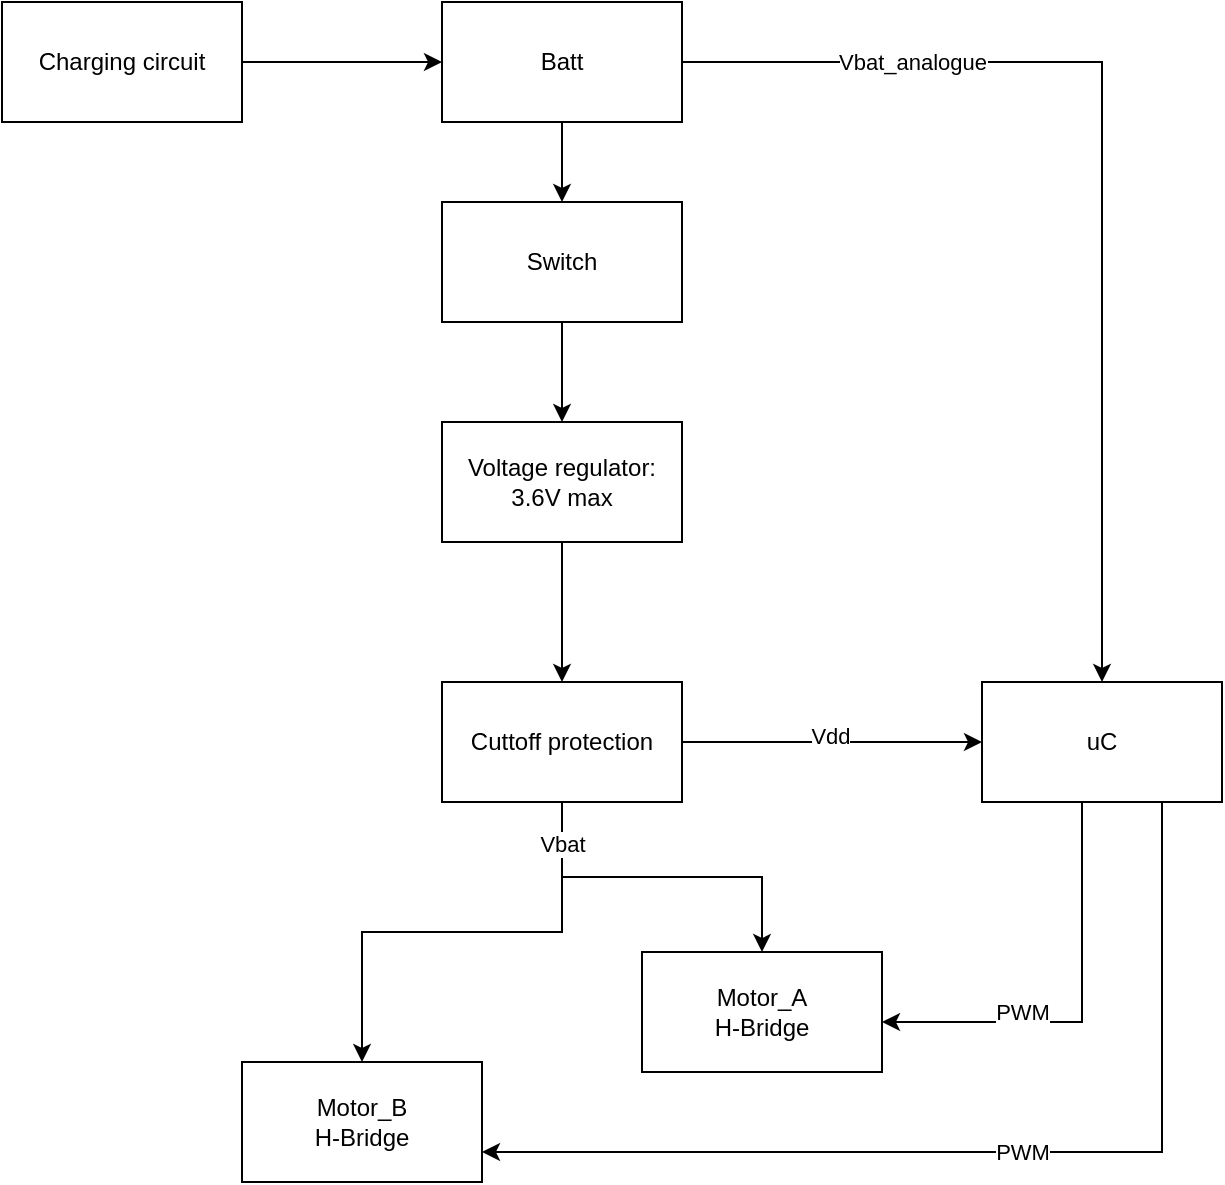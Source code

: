 <mxfile version="24.0.3" type="github">
  <diagram name="Page-1" id="p_LPcXB9vOPsimaBM1Zp">
    <mxGraphModel dx="1290" dy="557" grid="1" gridSize="10" guides="1" tooltips="1" connect="1" arrows="1" fold="1" page="1" pageScale="1" pageWidth="827" pageHeight="1169" math="0" shadow="0">
      <root>
        <mxCell id="0" />
        <mxCell id="1" parent="0" />
        <mxCell id="3E2bdkCYYPqQ9lkT8uKb-3" value="" style="edgeStyle=orthogonalEdgeStyle;rounded=0;orthogonalLoop=1;jettySize=auto;html=1;" parent="1" source="3E2bdkCYYPqQ9lkT8uKb-2" target="3E2bdkCYYPqQ9lkT8uKb-1" edge="1">
          <mxGeometry relative="1" as="geometry" />
        </mxCell>
        <mxCell id="NntVG7gRL_q0hDVQf2vh-3" style="edgeStyle=orthogonalEdgeStyle;rounded=0;orthogonalLoop=1;jettySize=auto;html=1;" edge="1" parent="1" source="3E2bdkCYYPqQ9lkT8uKb-1" target="3E2bdkCYYPqQ9lkT8uKb-17">
          <mxGeometry relative="1" as="geometry" />
        </mxCell>
        <mxCell id="NntVG7gRL_q0hDVQf2vh-4" value="Vbat_analogue" style="edgeLabel;html=1;align=center;verticalAlign=middle;resizable=0;points=[];" vertex="1" connectable="0" parent="NntVG7gRL_q0hDVQf2vh-3">
          <mxGeometry x="-0.56" y="-4" relative="1" as="geometry">
            <mxPoint y="-4" as="offset" />
          </mxGeometry>
        </mxCell>
        <mxCell id="NntVG7gRL_q0hDVQf2vh-5" value="" style="edgeStyle=orthogonalEdgeStyle;rounded=0;orthogonalLoop=1;jettySize=auto;html=1;" edge="1" parent="1" source="3E2bdkCYYPqQ9lkT8uKb-1" target="3E2bdkCYYPqQ9lkT8uKb-4">
          <mxGeometry relative="1" as="geometry" />
        </mxCell>
        <mxCell id="3E2bdkCYYPqQ9lkT8uKb-1" value="Batt" style="rounded=0;whiteSpace=wrap;html=1;" parent="1" vertex="1">
          <mxGeometry x="330" y="50" width="120" height="60" as="geometry" />
        </mxCell>
        <mxCell id="3E2bdkCYYPqQ9lkT8uKb-2" value="Charging circuit" style="rounded=0;whiteSpace=wrap;html=1;" parent="1" vertex="1">
          <mxGeometry x="110" y="50" width="120" height="60" as="geometry" />
        </mxCell>
        <mxCell id="NntVG7gRL_q0hDVQf2vh-7" value="" style="edgeStyle=orthogonalEdgeStyle;rounded=0;orthogonalLoop=1;jettySize=auto;html=1;" edge="1" parent="1" source="3E2bdkCYYPqQ9lkT8uKb-4" target="NntVG7gRL_q0hDVQf2vh-6">
          <mxGeometry relative="1" as="geometry" />
        </mxCell>
        <mxCell id="3E2bdkCYYPqQ9lkT8uKb-4" value="Switch" style="whiteSpace=wrap;html=1;rounded=0;" parent="1" vertex="1">
          <mxGeometry x="330" y="150" width="120" height="60" as="geometry" />
        </mxCell>
        <mxCell id="3E2bdkCYYPqQ9lkT8uKb-14" value="" style="edgeStyle=orthogonalEdgeStyle;rounded=0;orthogonalLoop=1;jettySize=auto;html=1;" parent="1" source="3E2bdkCYYPqQ9lkT8uKb-11" target="3E2bdkCYYPqQ9lkT8uKb-13" edge="1">
          <mxGeometry relative="1" as="geometry" />
        </mxCell>
        <mxCell id="3E2bdkCYYPqQ9lkT8uKb-18" value="" style="edgeStyle=orthogonalEdgeStyle;rounded=0;orthogonalLoop=1;jettySize=auto;html=1;" parent="1" source="3E2bdkCYYPqQ9lkT8uKb-11" target="3E2bdkCYYPqQ9lkT8uKb-17" edge="1">
          <mxGeometry relative="1" as="geometry" />
        </mxCell>
        <mxCell id="3E2bdkCYYPqQ9lkT8uKb-19" value="Vdd" style="edgeLabel;html=1;align=center;verticalAlign=middle;resizable=0;points=[];" parent="3E2bdkCYYPqQ9lkT8uKb-18" vertex="1" connectable="0">
          <mxGeometry x="-0.013" y="3" relative="1" as="geometry">
            <mxPoint as="offset" />
          </mxGeometry>
        </mxCell>
        <mxCell id="3E2bdkCYYPqQ9lkT8uKb-23" style="edgeStyle=orthogonalEdgeStyle;rounded=0;orthogonalLoop=1;jettySize=auto;html=1;" parent="1" source="3E2bdkCYYPqQ9lkT8uKb-11" target="3E2bdkCYYPqQ9lkT8uKb-22" edge="1">
          <mxGeometry relative="1" as="geometry" />
        </mxCell>
        <mxCell id="3E2bdkCYYPqQ9lkT8uKb-28" value="Vbat" style="edgeLabel;html=1;align=center;verticalAlign=middle;resizable=0;points=[];" parent="3E2bdkCYYPqQ9lkT8uKb-23" vertex="1" connectable="0">
          <mxGeometry x="-0.823" relative="1" as="geometry">
            <mxPoint as="offset" />
          </mxGeometry>
        </mxCell>
        <mxCell id="3E2bdkCYYPqQ9lkT8uKb-11" value="Cuttoff protection" style="whiteSpace=wrap;html=1;rounded=0;" parent="1" vertex="1">
          <mxGeometry x="330" y="390" width="120" height="60" as="geometry" />
        </mxCell>
        <mxCell id="3E2bdkCYYPqQ9lkT8uKb-13" value="Motor_A&lt;div&gt;H-Bridge&lt;/div&gt;" style="whiteSpace=wrap;html=1;rounded=0;" parent="1" vertex="1">
          <mxGeometry x="430" y="525" width="120" height="60" as="geometry" />
        </mxCell>
        <mxCell id="3E2bdkCYYPqQ9lkT8uKb-24" style="edgeStyle=orthogonalEdgeStyle;rounded=0;orthogonalLoop=1;jettySize=auto;html=1;" parent="1" source="3E2bdkCYYPqQ9lkT8uKb-17" edge="1">
          <mxGeometry relative="1" as="geometry">
            <mxPoint x="550" y="560" as="targetPoint" />
            <Array as="points">
              <mxPoint x="650" y="560" />
              <mxPoint x="550" y="560" />
            </Array>
          </mxGeometry>
        </mxCell>
        <mxCell id="3E2bdkCYYPqQ9lkT8uKb-26" value="PWM" style="edgeLabel;html=1;align=center;verticalAlign=middle;resizable=0;points=[];" parent="3E2bdkCYYPqQ9lkT8uKb-24" vertex="1" connectable="0">
          <mxGeometry x="0.312" y="-2" relative="1" as="geometry">
            <mxPoint x="-2" y="-3" as="offset" />
          </mxGeometry>
        </mxCell>
        <mxCell id="3E2bdkCYYPqQ9lkT8uKb-25" style="edgeStyle=orthogonalEdgeStyle;rounded=0;orthogonalLoop=1;jettySize=auto;html=1;entryX=1;entryY=0.75;entryDx=0;entryDy=0;" parent="1" source="3E2bdkCYYPqQ9lkT8uKb-17" target="3E2bdkCYYPqQ9lkT8uKb-22" edge="1">
          <mxGeometry relative="1" as="geometry">
            <Array as="points">
              <mxPoint x="690" y="625" />
            </Array>
          </mxGeometry>
        </mxCell>
        <mxCell id="3E2bdkCYYPqQ9lkT8uKb-27" value="PWM" style="edgeLabel;html=1;align=center;verticalAlign=middle;resizable=0;points=[];" parent="3E2bdkCYYPqQ9lkT8uKb-25" vertex="1" connectable="0">
          <mxGeometry x="-0.089" relative="1" as="geometry">
            <mxPoint x="-11" as="offset" />
          </mxGeometry>
        </mxCell>
        <mxCell id="3E2bdkCYYPqQ9lkT8uKb-17" value="uC" style="whiteSpace=wrap;html=1;rounded=0;" parent="1" vertex="1">
          <mxGeometry x="600" y="390" width="120" height="60" as="geometry" />
        </mxCell>
        <mxCell id="3E2bdkCYYPqQ9lkT8uKb-22" value="Motor_B&lt;div&gt;H-Bridge&lt;/div&gt;" style="whiteSpace=wrap;html=1;rounded=0;" parent="1" vertex="1">
          <mxGeometry x="230" y="580" width="120" height="60" as="geometry" />
        </mxCell>
        <mxCell id="NntVG7gRL_q0hDVQf2vh-8" value="" style="edgeStyle=orthogonalEdgeStyle;rounded=0;orthogonalLoop=1;jettySize=auto;html=1;" edge="1" parent="1" source="NntVG7gRL_q0hDVQf2vh-6" target="3E2bdkCYYPqQ9lkT8uKb-11">
          <mxGeometry relative="1" as="geometry" />
        </mxCell>
        <mxCell id="NntVG7gRL_q0hDVQf2vh-6" value="Voltage regulator:&lt;div&gt;3.6V max&lt;/div&gt;" style="whiteSpace=wrap;html=1;rounded=0;" vertex="1" parent="1">
          <mxGeometry x="330" y="260" width="120" height="60" as="geometry" />
        </mxCell>
      </root>
    </mxGraphModel>
  </diagram>
</mxfile>
